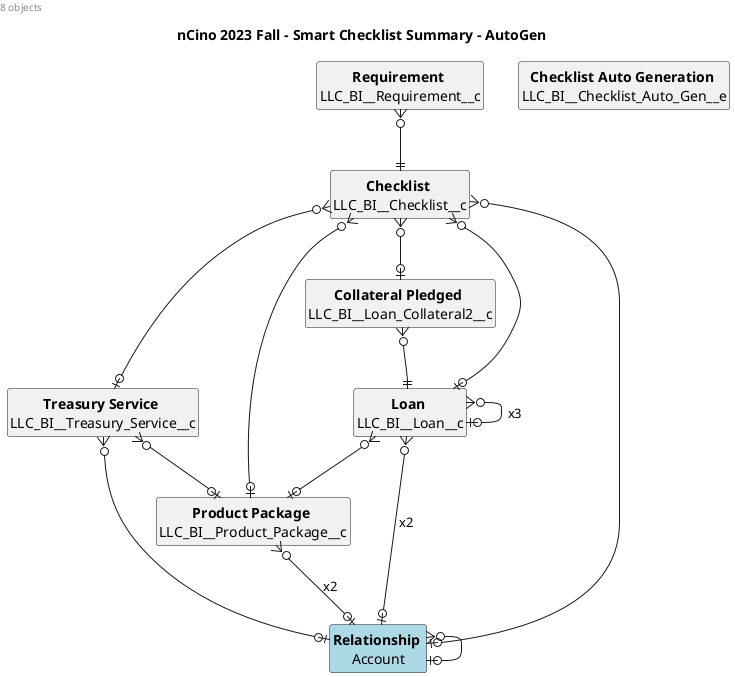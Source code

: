 @startuml
'https://plantuml.com/class-diagram

left header 8 objects
title nCino 2023 Fall - Smart Checklist Summary - AutoGen

'skinparam classBorderThickness 0

hide circle
hide empty methods
hide empty fields

'legend right
'  Relationship
'    M = MasterDetail
'    xn = n-times
'  Field
'    bold = required
'    underline = MasterDetail
'endlegend


entity CollateralPledged as "<b>Collateral Pledged</b> \nLLC_BI__Loan_Collateral2__c"  {
}
entity TreasuryService as "<b>Treasury Service</b> \nLLC_BI__Treasury_Service__c"  {
}
entity Relationship as "<b>Relationship</b> \nAccount" #lightblue {
}
entity ProductPackage as "<b>Product Package</b> \nLLC_BI__Product_Package__c"  {
}
entity Checklist as "<b>Checklist</b> \nLLC_BI__Checklist__c"  {
}
entity Loan as "<b>Loan</b> \nLLC_BI__Loan__c"  {
}
entity Requirement as "<b>Requirement</b> \nLLC_BI__Requirement__c"  {
}
entity ChecklistAutoGeneration as "<b>Checklist Auto Generation</b> \nLLC_BI__Checklist_Auto_Gen__e"  {
}

Requirement }o--|| Checklist
Loan }o--o| Relationship: x2
Checklist }o--o| Relationship
Checklist }o--o| TreasuryService
Checklist }o--o| Loan
Checklist }o--o| ProductPackage
Loan }o--o| Loan: x3
CollateralPledged }o--|| Loan
TreasuryService }o--o| ProductPackage
ProductPackage }o--o| Relationship: x2
Checklist }o--o| CollateralPledged
TreasuryService }o--o| Relationship
Relationship }o--o| Relationship
Loan }o--o| ProductPackage

@enduml
